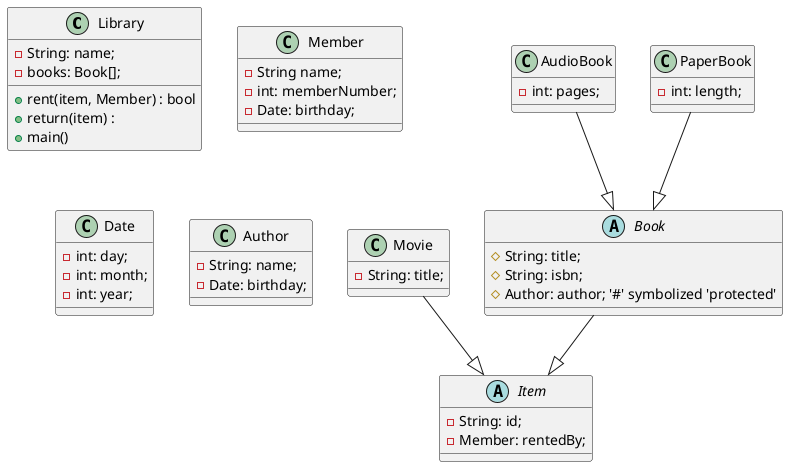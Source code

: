 @startuml

class Library {
    - String: name;
    - books: Book[];

    + rent(item, Member) : bool
    + return(item) :
    + main()

}

abstract class Item {
    - String: id;
    - Member: rentedBy;
}

class Member {
    - String name;
    - int: memberNumber;
    - Date: birthday;
}

class Date {
    - int: day;
    - int: month;
    - int: year;
}

class Author {
    - String: name;
    - Date: birthday;

}

class Movie {
    - String: title;
}

abstract class Book {
    # String: title;
    # String: isbn;
    # Author: author; '#' symbolized 'protected'
}
class AudioBook {
    - int: pages;
}
class PaperBook {
    - int: length;
}


AudioBook --|> Book
PaperBook --|> Book
Book --|> Item
Movie --|> Item

@enduml
